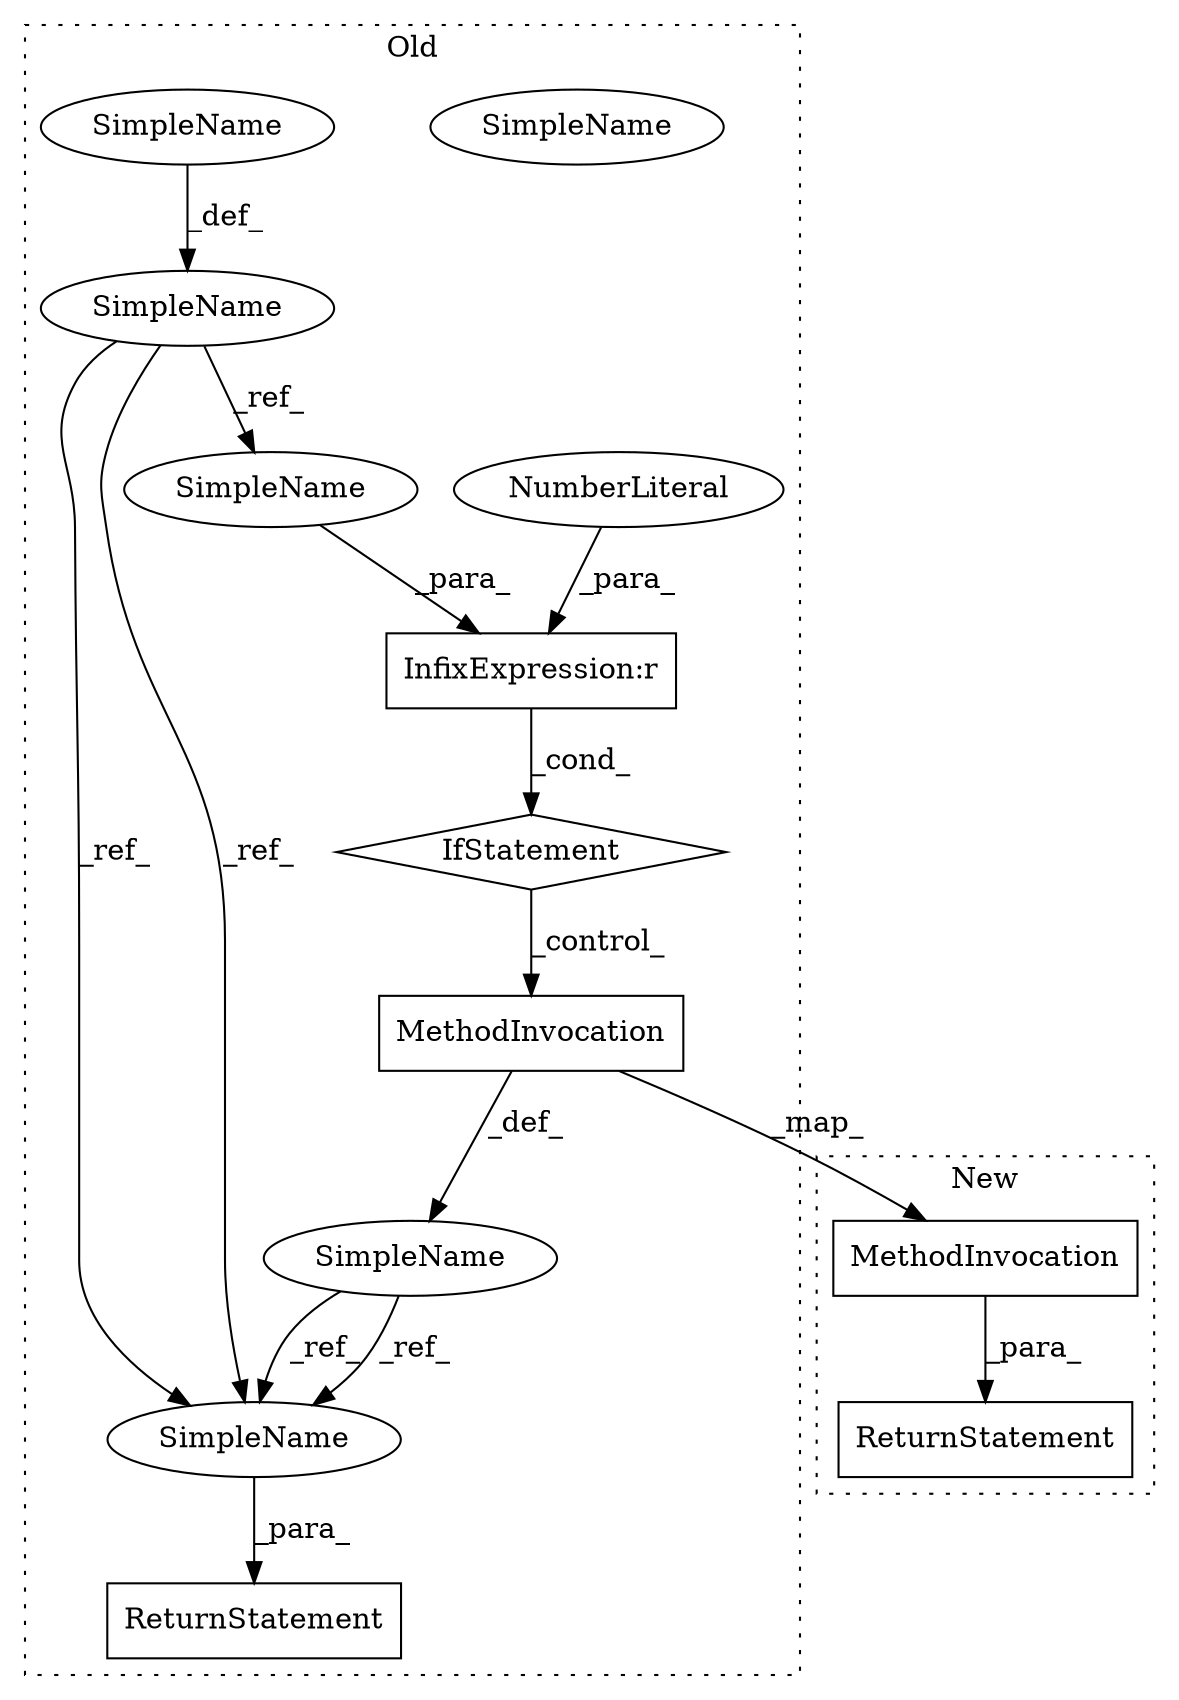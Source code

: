 digraph G {
subgraph cluster0 {
1 [label="IfStatement" a="25" s="31692,31702" l="4,2" shape="diamond"];
2 [label="MethodInvocation" a="32" s="31724,31765" l="9,1" shape="box"];
4 [label="NumberLiteral" a="34" s="31701" l="1" shape="ellipse"];
6 [label="ReturnStatement" a="41" s="31798" l="7" shape="box"];
7 [label="SimpleName" a="42" s="31696" l="1" shape="ellipse"];
8 [label="SimpleName" a="42" s="31674" l="1" shape="ellipse"];
9 [label="SimpleName" a="42" s="31805" l="1" shape="ellipse"];
10 [label="SimpleName" a="42" s="31678" l="8" shape="ellipse"];
11 [label="SimpleName" a="42" s="31805" l="1" shape="ellipse"];
12 [label="SimpleName" a="42" s="31712" l="1" shape="ellipse"];
13 [label="InfixExpression:r" a="27" s="31697" l="4" shape="box"];
label = "Old";
style="dotted";
}
subgraph cluster1 {
3 [label="MethodInvocation" a="32" s="31659,31700" l="9,1" shape="box"];
5 [label="ReturnStatement" a="41" s="31644" l="7" shape="box"];
label = "New";
style="dotted";
}
1 -> 2 [label="_control_"];
2 -> 3 [label="_map_"];
2 -> 12 [label="_def_"];
3 -> 5 [label="_para_"];
4 -> 13 [label="_para_"];
7 -> 13 [label="_para_"];
8 -> 7 [label="_ref_"];
8 -> 11 [label="_ref_"];
8 -> 11 [label="_ref_"];
10 -> 8 [label="_def_"];
11 -> 6 [label="_para_"];
12 -> 11 [label="_ref_"];
12 -> 11 [label="_ref_"];
13 -> 1 [label="_cond_"];
}